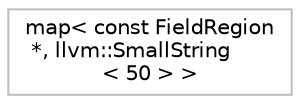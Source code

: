 digraph "Graphical Class Hierarchy"
{
 // LATEX_PDF_SIZE
  bgcolor="transparent";
  edge [fontname="Helvetica",fontsize="10",labelfontname="Helvetica",labelfontsize="10"];
  node [fontname="Helvetica",fontsize="10",shape=record];
  rankdir="LR";
  Node0 [label="map\< const FieldRegion\l *, llvm::SmallString\l\< 50 \> \>",height=0.2,width=0.4,color="grey75",tooltip=" "];
}
